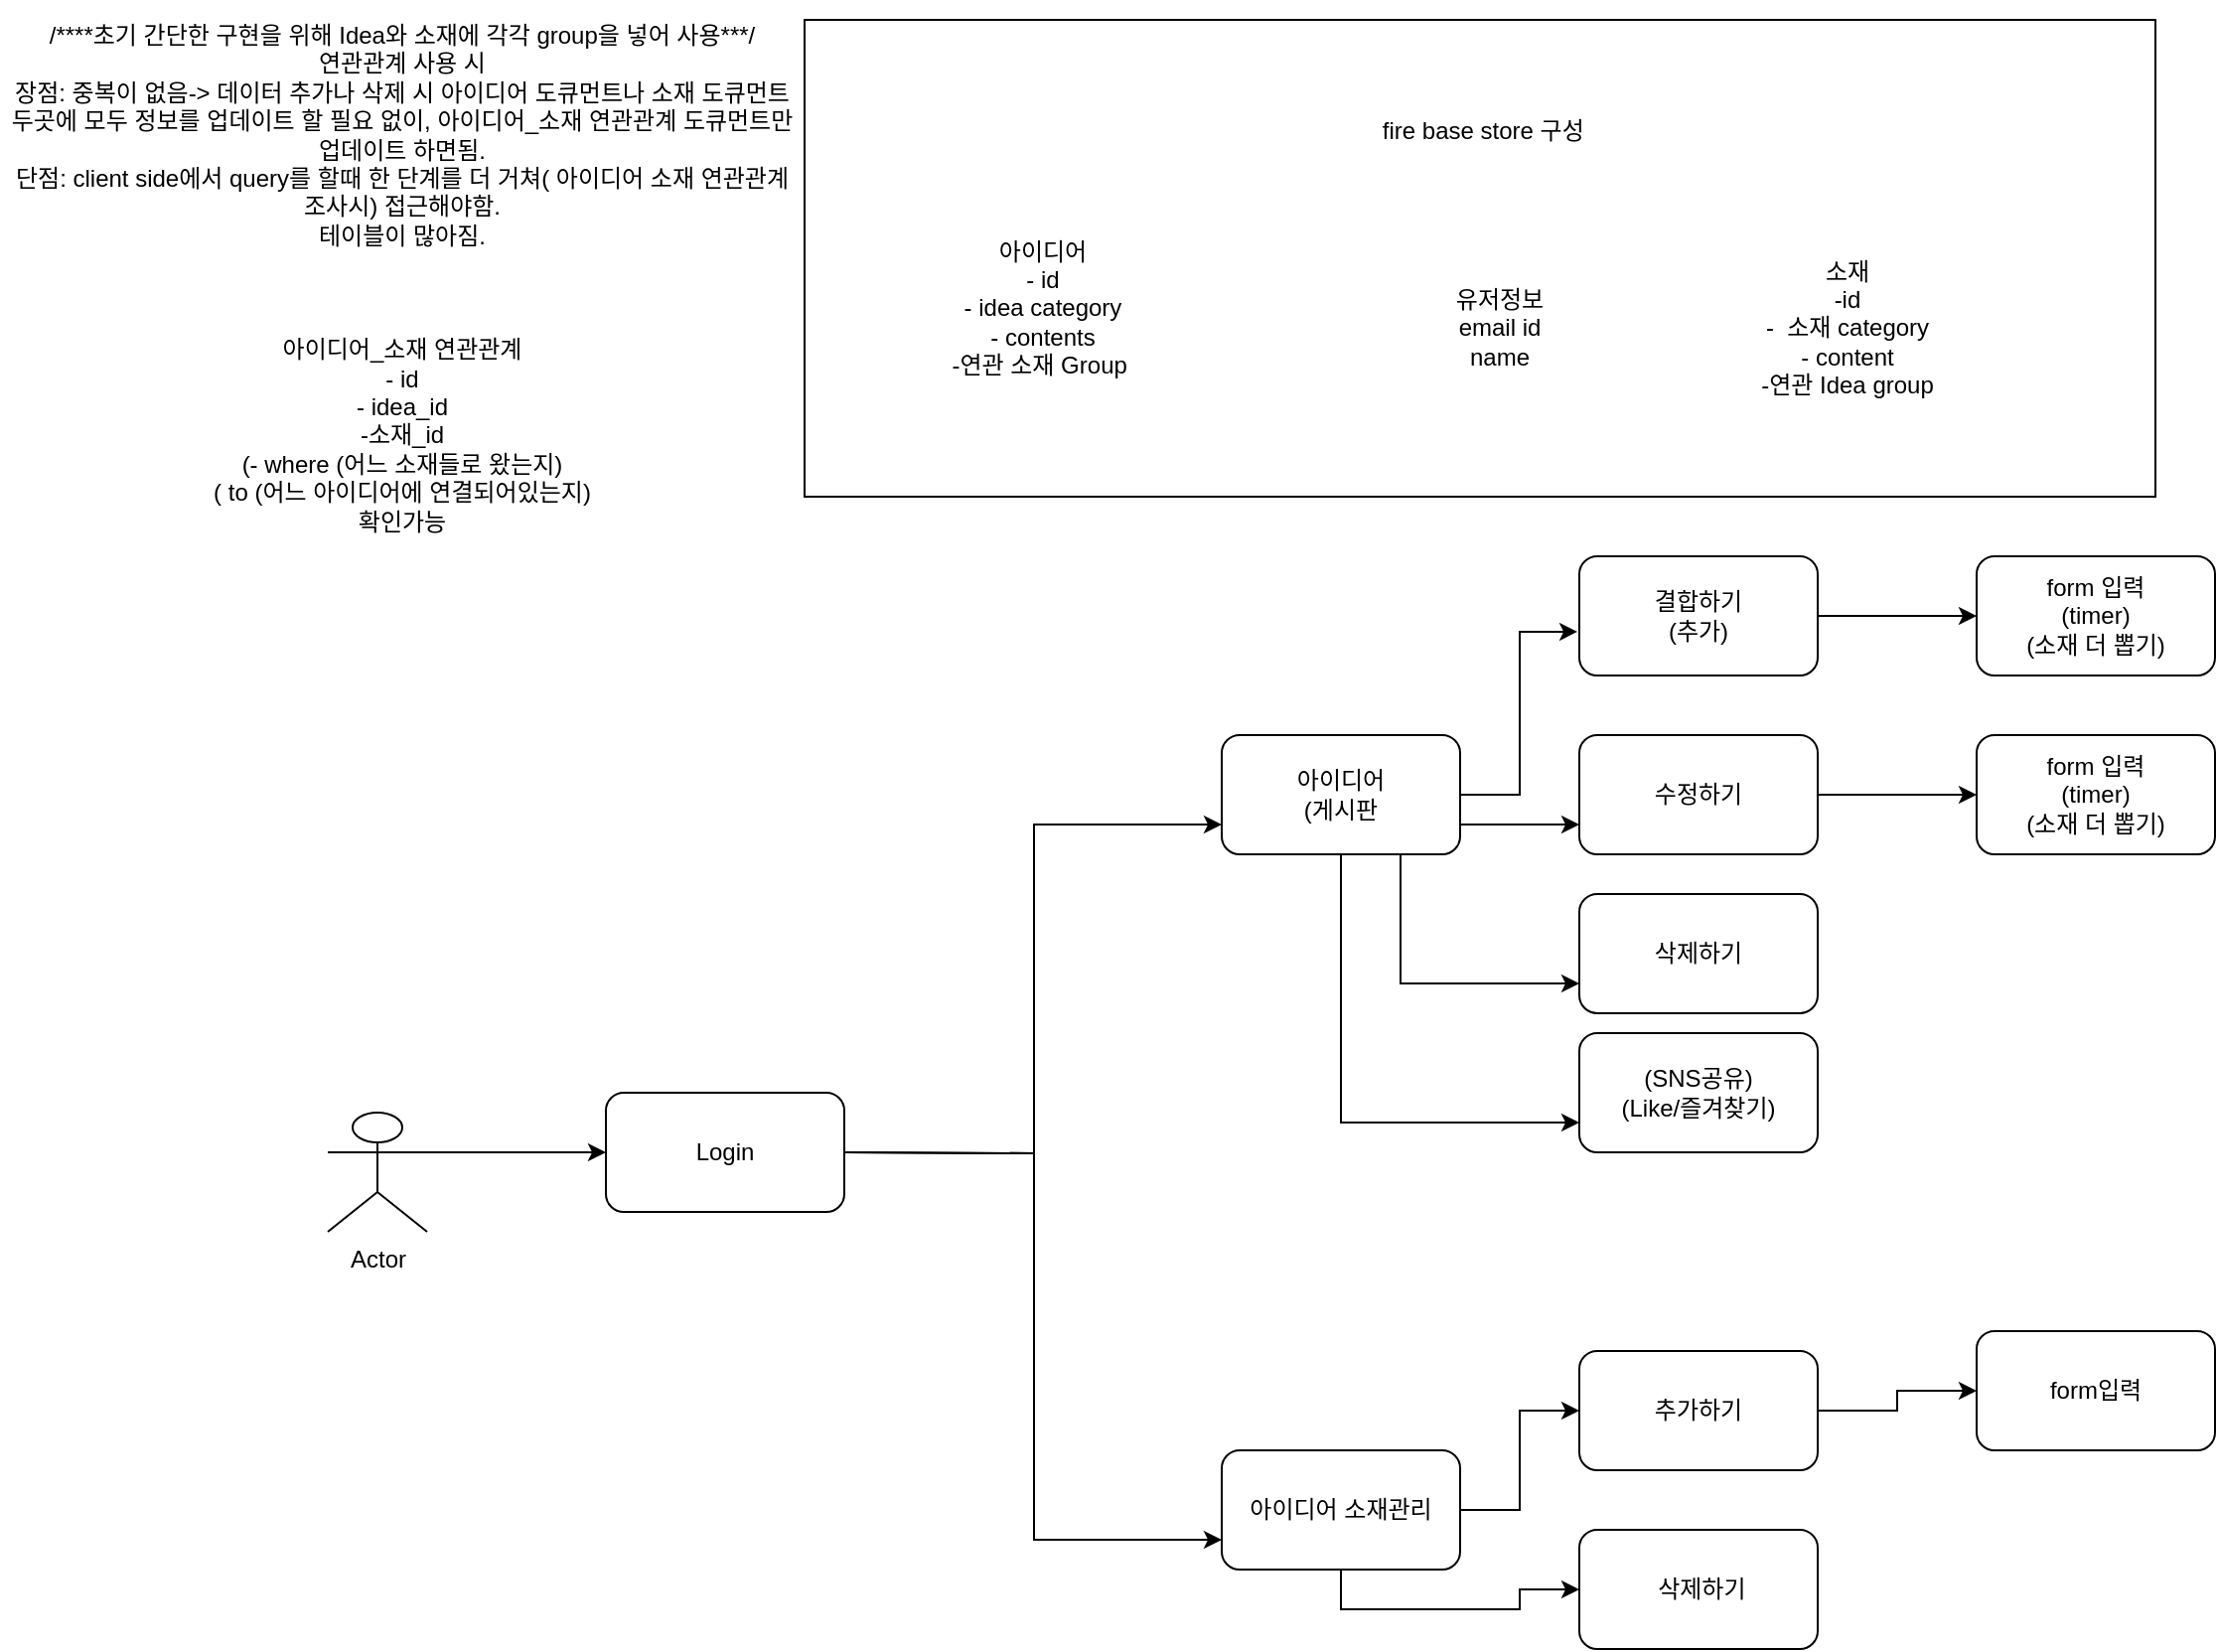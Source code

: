 <mxfile version="13.0.3" type="device"><diagram id="-4q4ex4H_GeLG4DQetFL" name="Page-1"><mxGraphModel dx="4192" dy="1922" grid="1" gridSize="10" guides="1" tooltips="1" connect="1" arrows="1" fold="1" page="1" pageScale="1" pageWidth="850" pageHeight="1100" math="0" shadow="0"><root><mxCell id="0"/><mxCell id="1" parent="0"/><mxCell id="LWDcCBeTJHXwrodtzli0-43" value="&amp;nbsp;fire base store 구성&lt;br&gt;&lt;br&gt;&lt;br&gt;&lt;br&gt;&lt;br&gt;&lt;br&gt;&lt;br&gt;&lt;br&gt;&lt;br&gt;&lt;br&gt;" style="rounded=0;whiteSpace=wrap;html=1;" parent="1" vertex="1"><mxGeometry x="-10" y="-250" width="680" height="240" as="geometry"/></mxCell><mxCell id="LWDcCBeTJHXwrodtzli0-4" style="edgeStyle=orthogonalEdgeStyle;rounded=0;orthogonalLoop=1;jettySize=auto;html=1;exitX=1;exitY=0.333;exitDx=0;exitDy=0;exitPerimeter=0;entryX=0;entryY=0.75;entryDx=0;entryDy=0;" parent="1" target="LWDcCBeTJHXwrodtzli0-2" edge="1"><mxGeometry relative="1" as="geometry"><mxPoint x="10" y="320" as="sourcePoint"/></mxGeometry></mxCell><mxCell id="LWDcCBeTJHXwrodtzli0-7" style="edgeStyle=orthogonalEdgeStyle;rounded=0;orthogonalLoop=1;jettySize=auto;html=1;exitX=1;exitY=0.333;exitDx=0;exitDy=0;exitPerimeter=0;entryX=0;entryY=0.75;entryDx=0;entryDy=0;" parent="1" target="LWDcCBeTJHXwrodtzli0-5" edge="1"><mxGeometry relative="1" as="geometry"><mxPoint x="10" y="320" as="sourcePoint"/></mxGeometry></mxCell><mxCell id="LWDcCBeTJHXwrodtzli0-20" style="edgeStyle=orthogonalEdgeStyle;rounded=0;orthogonalLoop=1;jettySize=auto;html=1;exitX=1;exitY=0.5;exitDx=0;exitDy=0;entryX=-0.008;entryY=0.633;entryDx=0;entryDy=0;entryPerimeter=0;" parent="1" source="LWDcCBeTJHXwrodtzli0-2" target="LWDcCBeTJHXwrodtzli0-8" edge="1"><mxGeometry relative="1" as="geometry"/></mxCell><mxCell id="LWDcCBeTJHXwrodtzli0-21" style="edgeStyle=orthogonalEdgeStyle;rounded=0;orthogonalLoop=1;jettySize=auto;html=1;exitX=1;exitY=0.75;exitDx=0;exitDy=0;entryX=0;entryY=0.75;entryDx=0;entryDy=0;" parent="1" source="LWDcCBeTJHXwrodtzli0-2" target="LWDcCBeTJHXwrodtzli0-10" edge="1"><mxGeometry relative="1" as="geometry"/></mxCell><mxCell id="LWDcCBeTJHXwrodtzli0-22" style="edgeStyle=orthogonalEdgeStyle;rounded=0;orthogonalLoop=1;jettySize=auto;html=1;exitX=0.75;exitY=1;exitDx=0;exitDy=0;entryX=0;entryY=0.75;entryDx=0;entryDy=0;" parent="1" source="LWDcCBeTJHXwrodtzli0-2" target="LWDcCBeTJHXwrodtzli0-9" edge="1"><mxGeometry relative="1" as="geometry"/></mxCell><mxCell id="LWDcCBeTJHXwrodtzli0-31" style="edgeStyle=orthogonalEdgeStyle;rounded=0;orthogonalLoop=1;jettySize=auto;html=1;exitX=0.5;exitY=1;exitDx=0;exitDy=0;entryX=0;entryY=0.75;entryDx=0;entryDy=0;" parent="1" source="LWDcCBeTJHXwrodtzli0-2" target="LWDcCBeTJHXwrodtzli0-16" edge="1"><mxGeometry relative="1" as="geometry"/></mxCell><mxCell id="LWDcCBeTJHXwrodtzli0-2" value="아이디어&lt;br&gt;(게시판" style="rounded=1;whiteSpace=wrap;html=1;" parent="1" vertex="1"><mxGeometry x="200" y="110" width="120" height="60" as="geometry"/></mxCell><mxCell id="LWDcCBeTJHXwrodtzli0-37" style="edgeStyle=orthogonalEdgeStyle;rounded=0;orthogonalLoop=1;jettySize=auto;html=1;exitX=1;exitY=0.5;exitDx=0;exitDy=0;" parent="1" source="LWDcCBeTJHXwrodtzli0-5" target="LWDcCBeTJHXwrodtzli0-26" edge="1"><mxGeometry relative="1" as="geometry"/></mxCell><mxCell id="LWDcCBeTJHXwrodtzli0-38" style="edgeStyle=orthogonalEdgeStyle;rounded=0;orthogonalLoop=1;jettySize=auto;html=1;exitX=0.5;exitY=1;exitDx=0;exitDy=0;" parent="1" source="LWDcCBeTJHXwrodtzli0-5" target="LWDcCBeTJHXwrodtzli0-28" edge="1"><mxGeometry relative="1" as="geometry"/></mxCell><mxCell id="LWDcCBeTJHXwrodtzli0-5" value="아이디어 소재관리" style="rounded=1;whiteSpace=wrap;html=1;" parent="1" vertex="1"><mxGeometry x="200" y="470" width="120" height="60" as="geometry"/></mxCell><mxCell id="LWDcCBeTJHXwrodtzli0-19" style="edgeStyle=orthogonalEdgeStyle;rounded=0;orthogonalLoop=1;jettySize=auto;html=1;exitX=1;exitY=0.5;exitDx=0;exitDy=0;" parent="1" source="LWDcCBeTJHXwrodtzli0-8" target="LWDcCBeTJHXwrodtzli0-12" edge="1"><mxGeometry relative="1" as="geometry"/></mxCell><mxCell id="LWDcCBeTJHXwrodtzli0-8" value="결합하기&lt;br&gt;(추가)" style="rounded=1;whiteSpace=wrap;html=1;" parent="1" vertex="1"><mxGeometry x="380" y="20" width="120" height="60" as="geometry"/></mxCell><mxCell id="LWDcCBeTJHXwrodtzli0-9" value="삭제하기" style="rounded=1;whiteSpace=wrap;html=1;" parent="1" vertex="1"><mxGeometry x="380" y="190" width="120" height="60" as="geometry"/></mxCell><mxCell id="LWDcCBeTJHXwrodtzli0-25" style="edgeStyle=orthogonalEdgeStyle;rounded=0;orthogonalLoop=1;jettySize=auto;html=1;exitX=1;exitY=0.5;exitDx=0;exitDy=0;" parent="1" source="LWDcCBeTJHXwrodtzli0-10" target="LWDcCBeTJHXwrodtzli0-23" edge="1"><mxGeometry relative="1" as="geometry"/></mxCell><mxCell id="LWDcCBeTJHXwrodtzli0-10" value="수정하기" style="rounded=1;whiteSpace=wrap;html=1;" parent="1" vertex="1"><mxGeometry x="380" y="110" width="120" height="60" as="geometry"/></mxCell><mxCell id="LWDcCBeTJHXwrodtzli0-12" value="form 입력&lt;br&gt;(timer)&lt;br&gt;(소재 더 뽑기)" style="rounded=1;whiteSpace=wrap;html=1;" parent="1" vertex="1"><mxGeometry x="580" y="20" width="120" height="60" as="geometry"/></mxCell><mxCell id="LWDcCBeTJHXwrodtzli0-14" value="아이디어&lt;br&gt;- id&lt;br&gt;- idea category&lt;br&gt;- contents&lt;br&gt;-연관 소재 Group&amp;nbsp;" style="text;html=1;strokeColor=none;fillColor=none;align=center;verticalAlign=middle;whiteSpace=wrap;rounded=0;" parent="1" vertex="1"><mxGeometry y="-150" width="220" height="90" as="geometry"/></mxCell><mxCell id="LWDcCBeTJHXwrodtzli0-15" value="소재&lt;br&gt;-id&lt;br&gt;-&amp;nbsp; 소재 category&lt;br&gt;- content&lt;br&gt;-연관 Idea group" style="text;html=1;strokeColor=none;fillColor=none;align=center;verticalAlign=middle;whiteSpace=wrap;rounded=0;" parent="1" vertex="1"><mxGeometry x="460" y="-140" width="110" height="90" as="geometry"/></mxCell><mxCell id="LWDcCBeTJHXwrodtzli0-16" value="(SNS공유)&lt;br&gt;(Like/즐겨찾기)" style="rounded=1;whiteSpace=wrap;html=1;" parent="1" vertex="1"><mxGeometry x="380" y="260" width="120" height="60" as="geometry"/></mxCell><mxCell id="LWDcCBeTJHXwrodtzli0-23" value="form 입력&lt;br&gt;(timer)&lt;br&gt;(소재 더 뽑기)" style="rounded=1;whiteSpace=wrap;html=1;" parent="1" vertex="1"><mxGeometry x="580" y="110" width="120" height="60" as="geometry"/></mxCell><mxCell id="LWDcCBeTJHXwrodtzli0-41" style="edgeStyle=orthogonalEdgeStyle;rounded=0;orthogonalLoop=1;jettySize=auto;html=1;exitX=1;exitY=0.5;exitDx=0;exitDy=0;" parent="1" source="LWDcCBeTJHXwrodtzli0-26" target="LWDcCBeTJHXwrodtzli0-40" edge="1"><mxGeometry relative="1" as="geometry"/></mxCell><mxCell id="LWDcCBeTJHXwrodtzli0-26" value="추가하기" style="rounded=1;whiteSpace=wrap;html=1;" parent="1" vertex="1"><mxGeometry x="380" y="420" width="120" height="60" as="geometry"/></mxCell><mxCell id="LWDcCBeTJHXwrodtzli0-28" value="&amp;nbsp;삭제하기" style="rounded=1;whiteSpace=wrap;html=1;" parent="1" vertex="1"><mxGeometry x="380" y="510" width="120" height="60" as="geometry"/></mxCell><mxCell id="LWDcCBeTJHXwrodtzli0-29" value="Login" style="rounded=1;whiteSpace=wrap;html=1;" parent="1" vertex="1"><mxGeometry x="-110" y="290" width="120" height="60" as="geometry"/></mxCell><mxCell id="LWDcCBeTJHXwrodtzli0-35" style="edgeStyle=orthogonalEdgeStyle;rounded=0;orthogonalLoop=1;jettySize=auto;html=1;exitX=1;exitY=0.333;exitDx=0;exitDy=0;exitPerimeter=0;entryX=0;entryY=0.5;entryDx=0;entryDy=0;" parent="1" source="LWDcCBeTJHXwrodtzli0-33" target="LWDcCBeTJHXwrodtzli0-29" edge="1"><mxGeometry relative="1" as="geometry"/></mxCell><mxCell id="LWDcCBeTJHXwrodtzli0-33" value="Actor" style="shape=umlActor;verticalLabelPosition=bottom;labelBackgroundColor=#ffffff;verticalAlign=top;html=1;outlineConnect=0;" parent="1" vertex="1"><mxGeometry x="-250" y="300" width="50" height="60" as="geometry"/></mxCell><mxCell id="LWDcCBeTJHXwrodtzli0-39" value="유저정보&lt;br&gt;email id&lt;br&gt;name&lt;br&gt;" style="text;html=1;strokeColor=none;fillColor=none;align=center;verticalAlign=middle;whiteSpace=wrap;rounded=0;" parent="1" vertex="1"><mxGeometry x="230" y="-140" width="220" height="90" as="geometry"/></mxCell><mxCell id="LWDcCBeTJHXwrodtzli0-40" value="form입력" style="rounded=1;whiteSpace=wrap;html=1;" parent="1" vertex="1"><mxGeometry x="580" y="410" width="120" height="60" as="geometry"/></mxCell><mxCell id="LWDcCBeTJHXwrodtzli0-42" value="/****초기 간단한 구현을 위해 Idea와 소재에 각각 group을 넣어 사용***/&lt;br&gt;연관관계 사용 시 &lt;br&gt;장점: 중복이 없음-&amp;gt; 데이터 추가나 삭제 시 아이디어 도큐먼트나 소재 도큐먼트 두곳에 모두 정보를 업데이트 할 필요 없이, 아이디어_소재 연관관계 도큐먼트만 업데이트 하면됨.&lt;br&gt;단점: client side에서 query를 할때 한 단계를 더 거쳐( 아이디어 소재 연관관계 조사시) 접근해야함.&lt;br&gt;테이블이 많아짐.&lt;br&gt;&lt;br&gt;&lt;br&gt;&lt;br&gt;아이디어_소재 연관관계&lt;br&gt;- id&lt;br&gt;- idea_id&lt;br&gt;-소재_id&lt;br&gt;(- where (어느 소재들로 왔는지)&lt;br&gt;( to (어느 아이디어에 연결되어있는지)&lt;br&gt;확인가능" style="text;html=1;strokeColor=none;fillColor=none;align=center;verticalAlign=middle;whiteSpace=wrap;rounded=0;" parent="1" vertex="1"><mxGeometry x="-415" y="-260" width="405" height="280" as="geometry"/></mxCell></root></mxGraphModel></diagram></mxfile>